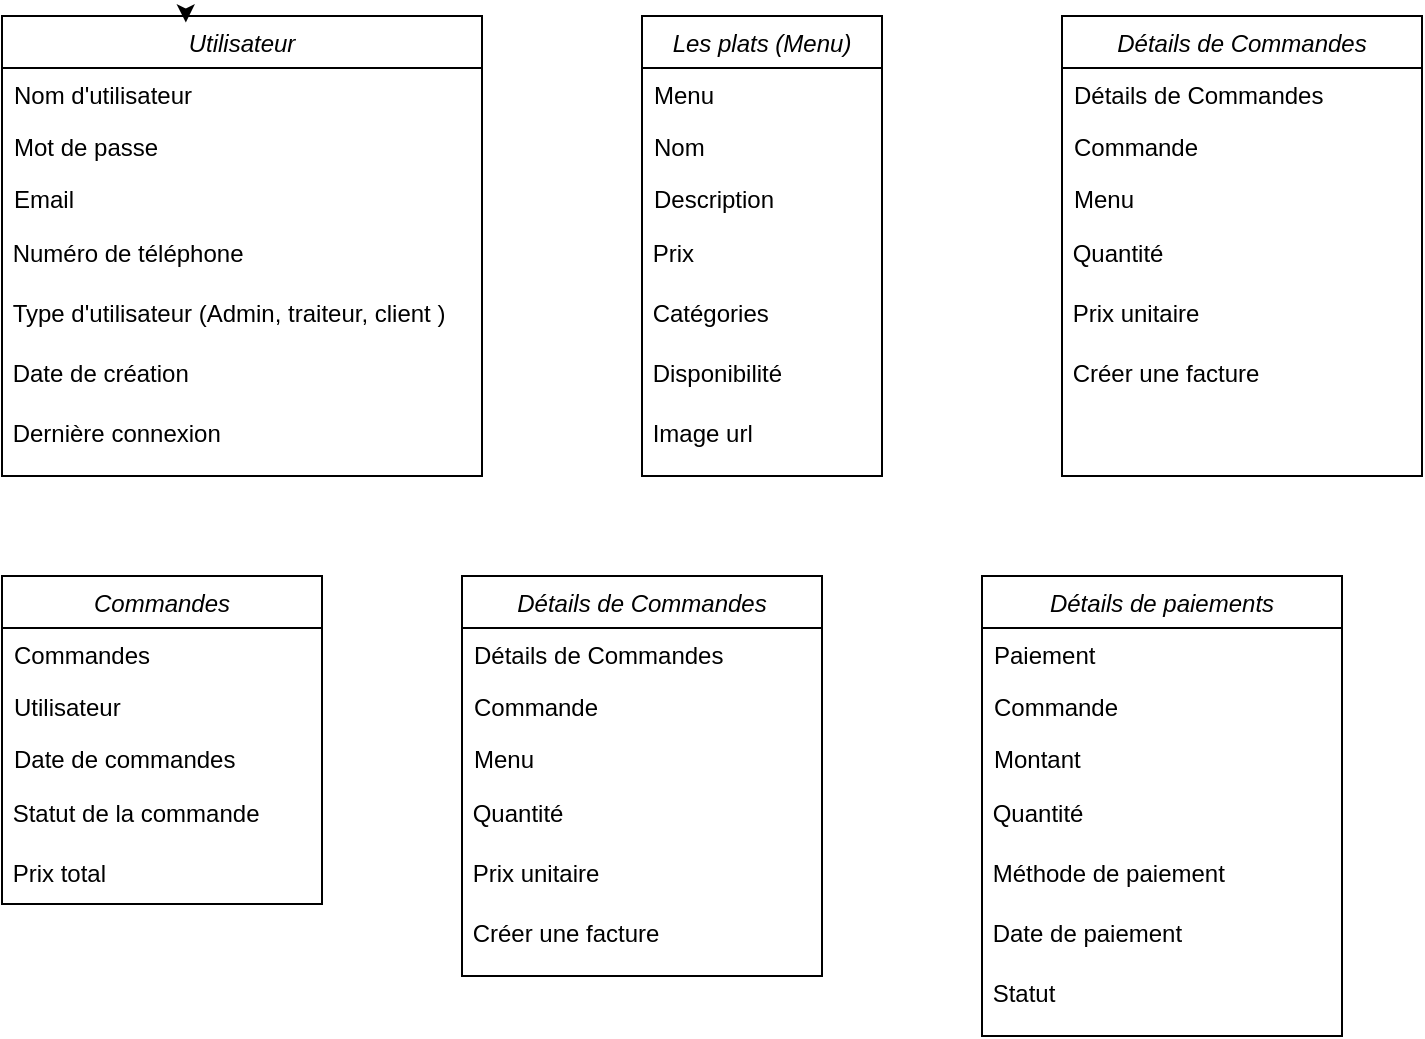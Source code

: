 <mxfile version="22.1.18" type="github">
  <diagram id="C5RBs43oDa-KdzZeNtuy" name="Page-1">
    <mxGraphModel dx="1050" dy="522" grid="1" gridSize="10" guides="1" tooltips="1" connect="1" arrows="1" fold="1" page="1" pageScale="1" pageWidth="827" pageHeight="1169" math="0" shadow="0">
      <root>
        <mxCell id="WIyWlLk6GJQsqaUBKTNV-0" />
        <mxCell id="WIyWlLk6GJQsqaUBKTNV-1" parent="WIyWlLk6GJQsqaUBKTNV-0" />
        <mxCell id="zkfFHV4jXpPFQw0GAbJ--0" value="Utilisateur" style="swimlane;fontStyle=2;align=center;verticalAlign=top;childLayout=stackLayout;horizontal=1;startSize=26;horizontalStack=0;resizeParent=1;resizeLast=0;collapsible=1;marginBottom=0;rounded=0;shadow=0;strokeWidth=1;" parent="WIyWlLk6GJQsqaUBKTNV-1" vertex="1">
          <mxGeometry x="60" y="40" width="240" height="230" as="geometry">
            <mxRectangle x="230" y="140" width="160" height="26" as="alternateBounds" />
          </mxGeometry>
        </mxCell>
        <mxCell id="zkfFHV4jXpPFQw0GAbJ--1" value="Nom d&#39;utilisateur" style="text;align=left;verticalAlign=top;spacingLeft=4;spacingRight=4;overflow=hidden;rotatable=0;points=[[0,0.5],[1,0.5]];portConstraint=eastwest;" parent="zkfFHV4jXpPFQw0GAbJ--0" vertex="1">
          <mxGeometry y="26" width="240" height="26" as="geometry" />
        </mxCell>
        <mxCell id="zkfFHV4jXpPFQw0GAbJ--2" value="Mot de passe&#xa;" style="text;align=left;verticalAlign=top;spacingLeft=4;spacingRight=4;overflow=hidden;rotatable=0;points=[[0,0.5],[1,0.5]];portConstraint=eastwest;rounded=0;shadow=0;html=0;" parent="zkfFHV4jXpPFQw0GAbJ--0" vertex="1">
          <mxGeometry y="52" width="240" height="26" as="geometry" />
        </mxCell>
        <mxCell id="zkfFHV4jXpPFQw0GAbJ--3" value="Email &#xa;" style="text;align=left;verticalAlign=top;spacingLeft=4;spacingRight=4;overflow=hidden;rotatable=0;points=[[0,0.5],[1,0.5]];portConstraint=eastwest;rounded=0;shadow=0;html=0;" parent="zkfFHV4jXpPFQw0GAbJ--0" vertex="1">
          <mxGeometry y="78" width="240" height="26" as="geometry" />
        </mxCell>
        <mxCell id="whGiQonUOMEbBmZMFnJk-8" value="&amp;nbsp;Numéro de téléphone" style="text;html=1;align=left;verticalAlign=middle;resizable=0;points=[];autosize=1;strokeColor=none;fillColor=none;" vertex="1" parent="zkfFHV4jXpPFQw0GAbJ--0">
          <mxGeometry y="104" width="240" height="30" as="geometry" />
        </mxCell>
        <mxCell id="whGiQonUOMEbBmZMFnJk-9" value="&amp;nbsp;Type d&#39;utilisateur (Admin, traiteur, client )" style="text;html=1;align=left;verticalAlign=middle;resizable=0;points=[];autosize=1;strokeColor=none;fillColor=none;" vertex="1" parent="zkfFHV4jXpPFQw0GAbJ--0">
          <mxGeometry y="134" width="240" height="30" as="geometry" />
        </mxCell>
        <mxCell id="whGiQonUOMEbBmZMFnJk-10" value="&amp;nbsp;Date de création" style="text;html=1;align=left;verticalAlign=middle;resizable=0;points=[];autosize=1;strokeColor=none;fillColor=none;" vertex="1" parent="zkfFHV4jXpPFQw0GAbJ--0">
          <mxGeometry y="164" width="240" height="30" as="geometry" />
        </mxCell>
        <mxCell id="whGiQonUOMEbBmZMFnJk-11" value="&amp;nbsp;Dernière connexion" style="text;html=1;align=left;verticalAlign=middle;resizable=0;points=[];autosize=1;strokeColor=none;fillColor=none;" vertex="1" parent="zkfFHV4jXpPFQw0GAbJ--0">
          <mxGeometry y="194" width="240" height="30" as="geometry" />
        </mxCell>
        <mxCell id="whGiQonUOMEbBmZMFnJk-7" style="edgeStyle=orthogonalEdgeStyle;rounded=0;orthogonalLoop=1;jettySize=auto;html=1;exitX=0.25;exitY=0;exitDx=0;exitDy=0;entryX=0.383;entryY=0.014;entryDx=0;entryDy=0;entryPerimeter=0;" edge="1" parent="WIyWlLk6GJQsqaUBKTNV-1" source="zkfFHV4jXpPFQw0GAbJ--0" target="zkfFHV4jXpPFQw0GAbJ--0">
          <mxGeometry relative="1" as="geometry" />
        </mxCell>
        <mxCell id="whGiQonUOMEbBmZMFnJk-12" value="Les plats (Menu)" style="swimlane;fontStyle=2;align=center;verticalAlign=top;childLayout=stackLayout;horizontal=1;startSize=26;horizontalStack=0;resizeParent=1;resizeLast=0;collapsible=1;marginBottom=0;rounded=0;shadow=0;strokeWidth=1;" vertex="1" parent="WIyWlLk6GJQsqaUBKTNV-1">
          <mxGeometry x="380" y="40" width="120" height="230" as="geometry">
            <mxRectangle x="230" y="140" width="160" height="26" as="alternateBounds" />
          </mxGeometry>
        </mxCell>
        <mxCell id="whGiQonUOMEbBmZMFnJk-13" value="Menu" style="text;align=left;verticalAlign=top;spacingLeft=4;spacingRight=4;overflow=hidden;rotatable=0;points=[[0,0.5],[1,0.5]];portConstraint=eastwest;" vertex="1" parent="whGiQonUOMEbBmZMFnJk-12">
          <mxGeometry y="26" width="120" height="26" as="geometry" />
        </mxCell>
        <mxCell id="whGiQonUOMEbBmZMFnJk-14" value="Nom" style="text;align=left;verticalAlign=top;spacingLeft=4;spacingRight=4;overflow=hidden;rotatable=0;points=[[0,0.5],[1,0.5]];portConstraint=eastwest;rounded=0;shadow=0;html=0;" vertex="1" parent="whGiQonUOMEbBmZMFnJk-12">
          <mxGeometry y="52" width="120" height="26" as="geometry" />
        </mxCell>
        <mxCell id="whGiQonUOMEbBmZMFnJk-15" value="Description" style="text;align=left;verticalAlign=top;spacingLeft=4;spacingRight=4;overflow=hidden;rotatable=0;points=[[0,0.5],[1,0.5]];portConstraint=eastwest;rounded=0;shadow=0;html=0;" vertex="1" parent="whGiQonUOMEbBmZMFnJk-12">
          <mxGeometry y="78" width="120" height="26" as="geometry" />
        </mxCell>
        <mxCell id="whGiQonUOMEbBmZMFnJk-16" value="&amp;nbsp;Prix" style="text;html=1;align=left;verticalAlign=middle;resizable=0;points=[];autosize=1;strokeColor=none;fillColor=none;" vertex="1" parent="whGiQonUOMEbBmZMFnJk-12">
          <mxGeometry y="104" width="120" height="30" as="geometry" />
        </mxCell>
        <mxCell id="whGiQonUOMEbBmZMFnJk-17" value="&amp;nbsp;Catégories" style="text;html=1;align=left;verticalAlign=middle;resizable=0;points=[];autosize=1;strokeColor=none;fillColor=none;" vertex="1" parent="whGiQonUOMEbBmZMFnJk-12">
          <mxGeometry y="134" width="120" height="30" as="geometry" />
        </mxCell>
        <mxCell id="whGiQonUOMEbBmZMFnJk-18" value="&amp;nbsp;Disponibilité" style="text;html=1;align=left;verticalAlign=middle;resizable=0;points=[];autosize=1;strokeColor=none;fillColor=none;" vertex="1" parent="whGiQonUOMEbBmZMFnJk-12">
          <mxGeometry y="164" width="120" height="30" as="geometry" />
        </mxCell>
        <mxCell id="whGiQonUOMEbBmZMFnJk-19" value="&amp;nbsp;Image url" style="text;html=1;align=left;verticalAlign=middle;resizable=0;points=[];autosize=1;strokeColor=none;fillColor=none;" vertex="1" parent="whGiQonUOMEbBmZMFnJk-12">
          <mxGeometry y="194" width="120" height="30" as="geometry" />
        </mxCell>
        <mxCell id="whGiQonUOMEbBmZMFnJk-20" value="Commandes" style="swimlane;fontStyle=2;align=center;verticalAlign=top;childLayout=stackLayout;horizontal=1;startSize=26;horizontalStack=0;resizeParent=1;resizeLast=0;collapsible=1;marginBottom=0;rounded=0;shadow=0;strokeWidth=1;" vertex="1" parent="WIyWlLk6GJQsqaUBKTNV-1">
          <mxGeometry x="60" y="320" width="160" height="164" as="geometry">
            <mxRectangle x="230" y="140" width="160" height="26" as="alternateBounds" />
          </mxGeometry>
        </mxCell>
        <mxCell id="whGiQonUOMEbBmZMFnJk-21" value="Commandes" style="text;align=left;verticalAlign=top;spacingLeft=4;spacingRight=4;overflow=hidden;rotatable=0;points=[[0,0.5],[1,0.5]];portConstraint=eastwest;" vertex="1" parent="whGiQonUOMEbBmZMFnJk-20">
          <mxGeometry y="26" width="160" height="26" as="geometry" />
        </mxCell>
        <mxCell id="whGiQonUOMEbBmZMFnJk-22" value="Utilisateur" style="text;align=left;verticalAlign=top;spacingLeft=4;spacingRight=4;overflow=hidden;rotatable=0;points=[[0,0.5],[1,0.5]];portConstraint=eastwest;rounded=0;shadow=0;html=0;" vertex="1" parent="whGiQonUOMEbBmZMFnJk-20">
          <mxGeometry y="52" width="160" height="26" as="geometry" />
        </mxCell>
        <mxCell id="whGiQonUOMEbBmZMFnJk-23" value="Date de commandes" style="text;align=left;verticalAlign=top;spacingLeft=4;spacingRight=4;overflow=hidden;rotatable=0;points=[[0,0.5],[1,0.5]];portConstraint=eastwest;rounded=0;shadow=0;html=0;" vertex="1" parent="whGiQonUOMEbBmZMFnJk-20">
          <mxGeometry y="78" width="160" height="26" as="geometry" />
        </mxCell>
        <mxCell id="whGiQonUOMEbBmZMFnJk-24" value="&amp;nbsp;Statut de la commande" style="text;html=1;align=left;verticalAlign=middle;resizable=0;points=[];autosize=1;strokeColor=none;fillColor=none;" vertex="1" parent="whGiQonUOMEbBmZMFnJk-20">
          <mxGeometry y="104" width="160" height="30" as="geometry" />
        </mxCell>
        <mxCell id="whGiQonUOMEbBmZMFnJk-26" value="&amp;nbsp;Prix total" style="text;html=1;align=left;verticalAlign=middle;resizable=0;points=[];autosize=1;strokeColor=none;fillColor=none;" vertex="1" parent="whGiQonUOMEbBmZMFnJk-20">
          <mxGeometry y="134" width="160" height="30" as="geometry" />
        </mxCell>
        <mxCell id="whGiQonUOMEbBmZMFnJk-28" value="Détails de Commandes" style="swimlane;fontStyle=2;align=center;verticalAlign=top;childLayout=stackLayout;horizontal=1;startSize=26;horizontalStack=0;resizeParent=1;resizeLast=0;collapsible=1;marginBottom=0;rounded=0;shadow=0;strokeWidth=1;" vertex="1" parent="WIyWlLk6GJQsqaUBKTNV-1">
          <mxGeometry x="290" y="320" width="180" height="200" as="geometry">
            <mxRectangle x="230" y="140" width="160" height="26" as="alternateBounds" />
          </mxGeometry>
        </mxCell>
        <mxCell id="whGiQonUOMEbBmZMFnJk-29" value="Détails de Commandes" style="text;align=left;verticalAlign=top;spacingLeft=4;spacingRight=4;overflow=hidden;rotatable=0;points=[[0,0.5],[1,0.5]];portConstraint=eastwest;" vertex="1" parent="whGiQonUOMEbBmZMFnJk-28">
          <mxGeometry y="26" width="180" height="26" as="geometry" />
        </mxCell>
        <mxCell id="whGiQonUOMEbBmZMFnJk-30" value="Commande" style="text;align=left;verticalAlign=top;spacingLeft=4;spacingRight=4;overflow=hidden;rotatable=0;points=[[0,0.5],[1,0.5]];portConstraint=eastwest;rounded=0;shadow=0;html=0;" vertex="1" parent="whGiQonUOMEbBmZMFnJk-28">
          <mxGeometry y="52" width="180" height="26" as="geometry" />
        </mxCell>
        <mxCell id="whGiQonUOMEbBmZMFnJk-31" value="Menu" style="text;align=left;verticalAlign=top;spacingLeft=4;spacingRight=4;overflow=hidden;rotatable=0;points=[[0,0.5],[1,0.5]];portConstraint=eastwest;rounded=0;shadow=0;html=0;" vertex="1" parent="whGiQonUOMEbBmZMFnJk-28">
          <mxGeometry y="78" width="180" height="26" as="geometry" />
        </mxCell>
        <mxCell id="whGiQonUOMEbBmZMFnJk-32" value="&amp;nbsp;Quantité" style="text;html=1;align=left;verticalAlign=middle;resizable=0;points=[];autosize=1;strokeColor=none;fillColor=none;" vertex="1" parent="whGiQonUOMEbBmZMFnJk-28">
          <mxGeometry y="104" width="180" height="30" as="geometry" />
        </mxCell>
        <mxCell id="whGiQonUOMEbBmZMFnJk-33" value="&amp;nbsp;Prix unitaire" style="text;html=1;align=left;verticalAlign=middle;resizable=0;points=[];autosize=1;strokeColor=none;fillColor=none;" vertex="1" parent="whGiQonUOMEbBmZMFnJk-28">
          <mxGeometry y="134" width="180" height="30" as="geometry" />
        </mxCell>
        <mxCell id="whGiQonUOMEbBmZMFnJk-37" value="&amp;nbsp;Créer une facture" style="text;html=1;align=left;verticalAlign=middle;resizable=0;points=[];autosize=1;strokeColor=none;fillColor=none;" vertex="1" parent="whGiQonUOMEbBmZMFnJk-28">
          <mxGeometry y="164" width="180" height="30" as="geometry" />
        </mxCell>
        <mxCell id="whGiQonUOMEbBmZMFnJk-38" value="Détails de Commandes" style="swimlane;fontStyle=2;align=center;verticalAlign=top;childLayout=stackLayout;horizontal=1;startSize=26;horizontalStack=0;resizeParent=1;resizeLast=0;collapsible=1;marginBottom=0;rounded=0;shadow=0;strokeWidth=1;" vertex="1" parent="WIyWlLk6GJQsqaUBKTNV-1">
          <mxGeometry x="590" y="40" width="180" height="230" as="geometry">
            <mxRectangle x="230" y="140" width="160" height="26" as="alternateBounds" />
          </mxGeometry>
        </mxCell>
        <mxCell id="whGiQonUOMEbBmZMFnJk-39" value="Détails de Commandes" style="text;align=left;verticalAlign=top;spacingLeft=4;spacingRight=4;overflow=hidden;rotatable=0;points=[[0,0.5],[1,0.5]];portConstraint=eastwest;" vertex="1" parent="whGiQonUOMEbBmZMFnJk-38">
          <mxGeometry y="26" width="180" height="26" as="geometry" />
        </mxCell>
        <mxCell id="whGiQonUOMEbBmZMFnJk-40" value="Commande" style="text;align=left;verticalAlign=top;spacingLeft=4;spacingRight=4;overflow=hidden;rotatable=0;points=[[0,0.5],[1,0.5]];portConstraint=eastwest;rounded=0;shadow=0;html=0;" vertex="1" parent="whGiQonUOMEbBmZMFnJk-38">
          <mxGeometry y="52" width="180" height="26" as="geometry" />
        </mxCell>
        <mxCell id="whGiQonUOMEbBmZMFnJk-41" value="Menu" style="text;align=left;verticalAlign=top;spacingLeft=4;spacingRight=4;overflow=hidden;rotatable=0;points=[[0,0.5],[1,0.5]];portConstraint=eastwest;rounded=0;shadow=0;html=0;" vertex="1" parent="whGiQonUOMEbBmZMFnJk-38">
          <mxGeometry y="78" width="180" height="26" as="geometry" />
        </mxCell>
        <mxCell id="whGiQonUOMEbBmZMFnJk-42" value="&amp;nbsp;Quantité" style="text;html=1;align=left;verticalAlign=middle;resizable=0;points=[];autosize=1;strokeColor=none;fillColor=none;" vertex="1" parent="whGiQonUOMEbBmZMFnJk-38">
          <mxGeometry y="104" width="180" height="30" as="geometry" />
        </mxCell>
        <mxCell id="whGiQonUOMEbBmZMFnJk-43" value="&amp;nbsp;Prix unitaire" style="text;html=1;align=left;verticalAlign=middle;resizable=0;points=[];autosize=1;strokeColor=none;fillColor=none;" vertex="1" parent="whGiQonUOMEbBmZMFnJk-38">
          <mxGeometry y="134" width="180" height="30" as="geometry" />
        </mxCell>
        <mxCell id="whGiQonUOMEbBmZMFnJk-44" value="&amp;nbsp;Créer une facture" style="text;html=1;align=left;verticalAlign=middle;resizable=0;points=[];autosize=1;strokeColor=none;fillColor=none;" vertex="1" parent="whGiQonUOMEbBmZMFnJk-38">
          <mxGeometry y="164" width="180" height="30" as="geometry" />
        </mxCell>
        <mxCell id="whGiQonUOMEbBmZMFnJk-45" value="Détails de paiements" style="swimlane;fontStyle=2;align=center;verticalAlign=top;childLayout=stackLayout;horizontal=1;startSize=26;horizontalStack=0;resizeParent=1;resizeLast=0;collapsible=1;marginBottom=0;rounded=0;shadow=0;strokeWidth=1;" vertex="1" parent="WIyWlLk6GJQsqaUBKTNV-1">
          <mxGeometry x="550" y="320" width="180" height="230" as="geometry">
            <mxRectangle x="230" y="140" width="160" height="26" as="alternateBounds" />
          </mxGeometry>
        </mxCell>
        <mxCell id="whGiQonUOMEbBmZMFnJk-46" value="Paiement" style="text;align=left;verticalAlign=top;spacingLeft=4;spacingRight=4;overflow=hidden;rotatable=0;points=[[0,0.5],[1,0.5]];portConstraint=eastwest;" vertex="1" parent="whGiQonUOMEbBmZMFnJk-45">
          <mxGeometry y="26" width="180" height="26" as="geometry" />
        </mxCell>
        <mxCell id="whGiQonUOMEbBmZMFnJk-47" value="Commande" style="text;align=left;verticalAlign=top;spacingLeft=4;spacingRight=4;overflow=hidden;rotatable=0;points=[[0,0.5],[1,0.5]];portConstraint=eastwest;rounded=0;shadow=0;html=0;" vertex="1" parent="whGiQonUOMEbBmZMFnJk-45">
          <mxGeometry y="52" width="180" height="26" as="geometry" />
        </mxCell>
        <mxCell id="whGiQonUOMEbBmZMFnJk-48" value="Montant" style="text;align=left;verticalAlign=top;spacingLeft=4;spacingRight=4;overflow=hidden;rotatable=0;points=[[0,0.5],[1,0.5]];portConstraint=eastwest;rounded=0;shadow=0;html=0;" vertex="1" parent="whGiQonUOMEbBmZMFnJk-45">
          <mxGeometry y="78" width="180" height="26" as="geometry" />
        </mxCell>
        <mxCell id="whGiQonUOMEbBmZMFnJk-49" value="&amp;nbsp;Quantité" style="text;html=1;align=left;verticalAlign=middle;resizable=0;points=[];autosize=1;strokeColor=none;fillColor=none;" vertex="1" parent="whGiQonUOMEbBmZMFnJk-45">
          <mxGeometry y="104" width="180" height="30" as="geometry" />
        </mxCell>
        <mxCell id="whGiQonUOMEbBmZMFnJk-50" value="&amp;nbsp;Méthode de paiement" style="text;html=1;align=left;verticalAlign=middle;resizable=0;points=[];autosize=1;strokeColor=none;fillColor=none;" vertex="1" parent="whGiQonUOMEbBmZMFnJk-45">
          <mxGeometry y="134" width="180" height="30" as="geometry" />
        </mxCell>
        <mxCell id="whGiQonUOMEbBmZMFnJk-51" value="&amp;nbsp;Date de paiement" style="text;html=1;align=left;verticalAlign=middle;resizable=0;points=[];autosize=1;strokeColor=none;fillColor=none;" vertex="1" parent="whGiQonUOMEbBmZMFnJk-45">
          <mxGeometry y="164" width="180" height="30" as="geometry" />
        </mxCell>
        <mxCell id="whGiQonUOMEbBmZMFnJk-52" value="&amp;nbsp;Statut" style="text;html=1;align=left;verticalAlign=middle;resizable=0;points=[];autosize=1;strokeColor=none;fillColor=none;" vertex="1" parent="whGiQonUOMEbBmZMFnJk-45">
          <mxGeometry y="194" width="180" height="30" as="geometry" />
        </mxCell>
      </root>
    </mxGraphModel>
  </diagram>
</mxfile>
